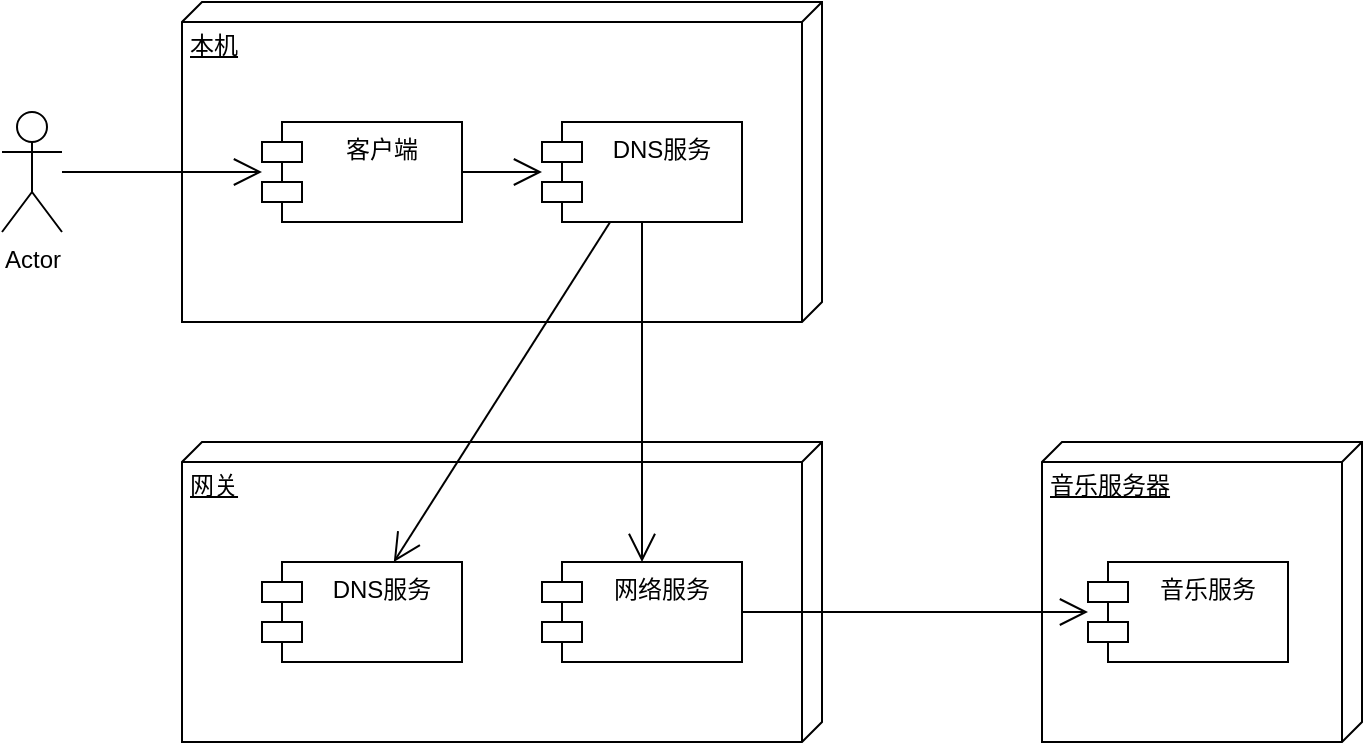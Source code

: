 <mxfile version="13.0.3" type="device" pages="4"><diagram id="9o9jfhwWnkmYgc23LDks" name="原始网络部署图"><mxGraphModel dx="2091" dy="592" grid="1" gridSize="10" guides="1" tooltips="1" connect="1" arrows="1" fold="1" page="1" pageScale="1" pageWidth="827" pageHeight="1169" math="0" shadow="0"><root><mxCell id="twjl87WKG0OPS8SOKgtM-0"/><mxCell id="twjl87WKG0OPS8SOKgtM-1" parent="twjl87WKG0OPS8SOKgtM-0"/><mxCell id="xmzAMHJGhfF-MfZQZCHK-8" value="网关" style="verticalAlign=top;align=left;spacingTop=8;spacingLeft=2;spacingRight=12;shape=cube;size=10;direction=south;fontStyle=4;html=1;" vertex="1" parent="twjl87WKG0OPS8SOKgtM-1"><mxGeometry x="50" y="350" width="320" height="150" as="geometry"/></mxCell><mxCell id="xmzAMHJGhfF-MfZQZCHK-0" value="本机" style="verticalAlign=top;align=left;spacingTop=8;spacingLeft=2;spacingRight=12;shape=cube;size=10;direction=south;fontStyle=4;html=1;" vertex="1" parent="twjl87WKG0OPS8SOKgtM-1"><mxGeometry x="50" y="130" width="320" height="160" as="geometry"/></mxCell><mxCell id="xmzAMHJGhfF-MfZQZCHK-1" value="音乐服务器" style="verticalAlign=top;align=left;spacingTop=8;spacingLeft=2;spacingRight=12;shape=cube;size=10;direction=south;fontStyle=4;html=1;" vertex="1" parent="twjl87WKG0OPS8SOKgtM-1"><mxGeometry x="480" y="350" width="160" height="150" as="geometry"/></mxCell><mxCell id="xmzAMHJGhfF-MfZQZCHK-3" value="客户端" style="shape=module;align=left;spacingLeft=20;align=center;verticalAlign=top;" vertex="1" parent="twjl87WKG0OPS8SOKgtM-1"><mxGeometry x="90" y="190" width="100" height="50" as="geometry"/></mxCell><mxCell id="xmzAMHJGhfF-MfZQZCHK-4" value="Actor" style="shape=umlActor;verticalLabelPosition=bottom;labelBackgroundColor=#ffffff;verticalAlign=top;html=1;" vertex="1" parent="twjl87WKG0OPS8SOKgtM-1"><mxGeometry x="-40" y="185" width="30" height="60" as="geometry"/></mxCell><mxCell id="xmzAMHJGhfF-MfZQZCHK-5" value="" style="endArrow=open;endFill=1;endSize=12;html=1;" edge="1" parent="twjl87WKG0OPS8SOKgtM-1" source="xmzAMHJGhfF-MfZQZCHK-4" target="xmzAMHJGhfF-MfZQZCHK-3"><mxGeometry width="160" relative="1" as="geometry"><mxPoint x="-30" y="250" as="sourcePoint"/><mxPoint x="130" y="250" as="targetPoint"/></mxGeometry></mxCell><mxCell id="xmzAMHJGhfF-MfZQZCHK-6" value="" style="endArrow=open;endFill=1;endSize=12;html=1;" edge="1" parent="twjl87WKG0OPS8SOKgtM-1" source="xmzAMHJGhfF-MfZQZCHK-3" target="xmzAMHJGhfF-MfZQZCHK-7"><mxGeometry width="160" relative="1" as="geometry"><mxPoint x="190" y="320" as="sourcePoint"/><mxPoint x="350" y="320" as="targetPoint"/></mxGeometry></mxCell><mxCell id="xmzAMHJGhfF-MfZQZCHK-7" value="DNS服务" style="shape=module;align=left;spacingLeft=20;align=center;verticalAlign=top;" vertex="1" parent="twjl87WKG0OPS8SOKgtM-1"><mxGeometry x="230" y="190" width="100" height="50" as="geometry"/></mxCell><mxCell id="xmzAMHJGhfF-MfZQZCHK-9" value="" style="endArrow=open;endFill=1;endSize=12;html=1;" edge="1" parent="twjl87WKG0OPS8SOKgtM-1" source="xmzAMHJGhfF-MfZQZCHK-7" target="xmzAMHJGhfF-MfZQZCHK-10"><mxGeometry width="160" relative="1" as="geometry"><mxPoint x="190" y="235" as="sourcePoint"/><mxPoint x="270" y="235" as="targetPoint"/></mxGeometry></mxCell><mxCell id="xmzAMHJGhfF-MfZQZCHK-10" value="DNS服务" style="shape=module;align=left;spacingLeft=20;align=center;verticalAlign=top;" vertex="1" parent="twjl87WKG0OPS8SOKgtM-1"><mxGeometry x="90" y="410" width="100" height="50" as="geometry"/></mxCell><mxCell id="xmzAMHJGhfF-MfZQZCHK-12" value="网络服务" style="shape=module;align=left;spacingLeft=20;align=center;verticalAlign=top;" vertex="1" parent="twjl87WKG0OPS8SOKgtM-1"><mxGeometry x="230" y="410" width="100" height="50" as="geometry"/></mxCell><mxCell id="xmzAMHJGhfF-MfZQZCHK-13" value="" style="endArrow=open;endFill=1;endSize=12;html=1;" edge="1" parent="twjl87WKG0OPS8SOKgtM-1" source="xmzAMHJGhfF-MfZQZCHK-7" target="xmzAMHJGhfF-MfZQZCHK-12"><mxGeometry width="160" relative="1" as="geometry"><mxPoint x="-50" y="248.902" as="sourcePoint"/><mxPoint x="90" y="238.659" as="targetPoint"/></mxGeometry></mxCell><mxCell id="xmzAMHJGhfF-MfZQZCHK-14" value="" style="endArrow=open;endFill=1;endSize=12;html=1;" edge="1" parent="twjl87WKG0OPS8SOKgtM-1" source="xmzAMHJGhfF-MfZQZCHK-12" target="xmzAMHJGhfF-MfZQZCHK-15"><mxGeometry width="160" relative="1" as="geometry"><mxPoint x="650" y="470" as="sourcePoint"/><mxPoint x="810" y="470" as="targetPoint"/></mxGeometry></mxCell><mxCell id="xmzAMHJGhfF-MfZQZCHK-15" value="音乐服务" style="shape=module;align=left;spacingLeft=20;align=center;verticalAlign=top;" vertex="1" parent="twjl87WKG0OPS8SOKgtM-1"><mxGeometry x="503" y="410" width="100" height="50" as="geometry"/></mxCell></root></mxGraphModel></diagram><diagram id="ROgoBb9tI6NdT229w4j7" name="原始请求时序图"><mxGraphModel dx="1264" dy="592" grid="1" gridSize="10" guides="1" tooltips="1" connect="1" arrows="1" fold="1" page="1" pageScale="1" pageWidth="827" pageHeight="1169" math="0" shadow="0"><root><mxCell id="Sk7pUmoOC1R1eG9f7Bu6-0"/><mxCell id="Sk7pUmoOC1R1eG9f7Bu6-1" parent="Sk7pUmoOC1R1eG9f7Bu6-0"/><mxCell id="_-208cdfAovQlLnVEWwm-0" value="" style="shape=umlLifeline;participant=umlActor;perimeter=lifelinePerimeter;whiteSpace=wrap;html=1;container=1;collapsible=0;recursiveResize=0;verticalAlign=top;spacingTop=36;labelBackgroundColor=#ffffff;outlineConnect=0;" vertex="1" parent="Sk7pUmoOC1R1eG9f7Bu6-1"><mxGeometry x="80" y="60" width="20" height="300" as="geometry"/></mxCell><mxCell id="_-208cdfAovQlLnVEWwm-2" value="" style="html=1;points=[];perimeter=orthogonalPerimeter;" vertex="1" parent="_-208cdfAovQlLnVEWwm-0"><mxGeometry x="5" y="70" width="10" height="180" as="geometry"/></mxCell><mxCell id="_-208cdfAovQlLnVEWwm-1" value="" style="shape=umlLifeline;participant=umlBoundary;perimeter=lifelinePerimeter;whiteSpace=wrap;html=1;container=1;collapsible=0;recursiveResize=0;verticalAlign=top;spacingTop=36;labelBackgroundColor=#ffffff;outlineConnect=0;" vertex="1" parent="Sk7pUmoOC1R1eG9f7Bu6-1"><mxGeometry x="180" y="60" width="50" height="300" as="geometry"/></mxCell><mxCell id="_-208cdfAovQlLnVEWwm-3" value="" style="html=1;points=[];perimeter=orthogonalPerimeter;" vertex="1" parent="_-208cdfAovQlLnVEWwm-1"><mxGeometry x="20" y="80" width="10" height="170" as="geometry"/></mxCell><mxCell id="_-208cdfAovQlLnVEWwm-6" value="发送请求" style="html=1;verticalAlign=bottom;endArrow=block;" edge="1" parent="Sk7pUmoOC1R1eG9f7Bu6-1" source="_-208cdfAovQlLnVEWwm-2" target="_-208cdfAovQlLnVEWwm-3"><mxGeometry width="80" relative="1" as="geometry"><mxPoint x="120" y="160" as="sourcePoint"/><mxPoint x="200" y="160" as="targetPoint"/><Array as="points"><mxPoint x="150" y="150"/></Array></mxGeometry></mxCell><mxCell id="xDCRt3Upn8ulLk0hNeMr-0" value="客户端" style="text;html=1;align=center;verticalAlign=middle;resizable=0;points=[];autosize=1;" vertex="1" parent="Sk7pUmoOC1R1eG9f7Bu6-1"><mxGeometry x="183" y="35" width="50" height="20" as="geometry"/></mxCell><mxCell id="lU82jlqM3yS9IdZ4BkWd-0" value="本地&lt;br&gt;DNS" style="shape=umlLifeline;perimeter=lifelinePerimeter;whiteSpace=wrap;html=1;container=1;collapsible=0;recursiveResize=0;outlineConnect=0;" vertex="1" parent="Sk7pUmoOC1R1eG9f7Bu6-1"><mxGeometry x="290" y="55" width="100" height="300" as="geometry"/></mxCell><mxCell id="hxIweql_tmgARLU9tiAw-1" value="" style="html=1;points=[];perimeter=orthogonalPerimeter;" vertex="1" parent="lU82jlqM3yS9IdZ4BkWd-0"><mxGeometry x="45" y="95" width="10" height="155" as="geometry"/></mxCell><mxCell id="lU82jlqM3yS9IdZ4BkWd-1" value="网关&lt;br&gt;DNS" style="shape=umlLifeline;perimeter=lifelinePerimeter;whiteSpace=wrap;html=1;container=1;collapsible=0;recursiveResize=0;outlineConnect=0;" vertex="1" parent="Sk7pUmoOC1R1eG9f7Bu6-1"><mxGeometry x="460" y="55" width="100" height="300" as="geometry"/></mxCell><mxCell id="hxIweql_tmgARLU9tiAw-6" value="" style="html=1;points=[];perimeter=orthogonalPerimeter;" vertex="1" parent="lU82jlqM3yS9IdZ4BkWd-1"><mxGeometry x="45" y="95" width="10" height="45" as="geometry"/></mxCell><mxCell id="InwYAW0oxkmNOpWpYotr-0" value="网络服务" style="shape=umlLifeline;perimeter=lifelinePerimeter;whiteSpace=wrap;html=1;container=1;collapsible=0;recursiveResize=0;outlineConnect=0;" vertex="1" parent="Sk7pUmoOC1R1eG9f7Bu6-1"><mxGeometry x="630" y="55" width="100" height="300" as="geometry"/></mxCell><mxCell id="G0t7vvSphsiW-78YBbr0-2" value="" style="html=1;points=[];perimeter=orthogonalPerimeter;" vertex="1" parent="InwYAW0oxkmNOpWpYotr-0"><mxGeometry x="45" y="190" width="10" height="40" as="geometry"/></mxCell><mxCell id="hxIweql_tmgARLU9tiAw-0" value="音乐服务" style="shape=umlLifeline;perimeter=lifelinePerimeter;whiteSpace=wrap;html=1;container=1;collapsible=0;recursiveResize=0;outlineConnect=0;" vertex="1" parent="Sk7pUmoOC1R1eG9f7Bu6-1"><mxGeometry x="800" y="55" width="100" height="300" as="geometry"/></mxCell><mxCell id="G0t7vvSphsiW-78YBbr0-4" value="" style="html=1;points=[];perimeter=orthogonalPerimeter;" vertex="1" parent="hxIweql_tmgARLU9tiAw-0"><mxGeometry x="45" y="190" width="10" height="40" as="geometry"/></mxCell><mxCell id="hxIweql_tmgARLU9tiAw-2" value="发送请求" style="html=1;verticalAlign=bottom;endArrow=block;entryX=0;entryY=0;" edge="1" target="hxIweql_tmgARLU9tiAw-1" parent="Sk7pUmoOC1R1eG9f7Bu6-1" source="_-208cdfAovQlLnVEWwm-3"><mxGeometry relative="1" as="geometry"><mxPoint x="265" y="150" as="sourcePoint"/></mxGeometry></mxCell><mxCell id="hxIweql_tmgARLU9tiAw-3" value="return" style="html=1;verticalAlign=bottom;endArrow=open;dashed=1;endSize=8;" edge="1" source="hxIweql_tmgARLU9tiAw-1" parent="Sk7pUmoOC1R1eG9f7Bu6-1" target="_-208cdfAovQlLnVEWwm-3"><mxGeometry relative="1" as="geometry"><mxPoint x="265" y="226" as="targetPoint"/><mxPoint x="335" y="297" as="sourcePoint"/><Array as="points"><mxPoint x="270" y="280"/></Array></mxGeometry></mxCell><mxCell id="hxIweql_tmgARLU9tiAw-5" value="解析域名" style="html=1;verticalAlign=bottom;endArrow=block;" edge="1" parent="Sk7pUmoOC1R1eG9f7Bu6-1" source="hxIweql_tmgARLU9tiAw-1" target="hxIweql_tmgARLU9tiAw-6"><mxGeometry width="80" relative="1" as="geometry"><mxPoint x="360" y="170" as="sourcePoint"/><mxPoint x="440" y="170" as="targetPoint"/><Array as="points"><mxPoint x="430" y="160"/></Array></mxGeometry></mxCell><mxCell id="G0t7vvSphsiW-78YBbr0-0" value="返回域名对应IP" style="html=1;verticalAlign=bottom;endArrow=open;dashed=1;endSize=8;" edge="1" parent="Sk7pUmoOC1R1eG9f7Bu6-1" source="hxIweql_tmgARLU9tiAw-6" target="hxIweql_tmgARLU9tiAw-1"><mxGeometry relative="1" as="geometry"><mxPoint x="480" y="240" as="sourcePoint"/><mxPoint x="400" y="240" as="targetPoint"/><Array as="points"><mxPoint x="410" y="190"/></Array></mxGeometry></mxCell><mxCell id="G0t7vvSphsiW-78YBbr0-1" value="发送请求" style="html=1;verticalAlign=bottom;endArrow=block;" edge="1" parent="Sk7pUmoOC1R1eG9f7Bu6-1" source="hxIweql_tmgARLU9tiAw-1" target="G0t7vvSphsiW-78YBbr0-2"><mxGeometry width="80" relative="1" as="geometry"><mxPoint x="390" y="240" as="sourcePoint"/><mxPoint x="470" y="240" as="targetPoint"/><Array as="points"><mxPoint x="510" y="260"/></Array></mxGeometry></mxCell><mxCell id="G0t7vvSphsiW-78YBbr0-3" value="发送请求" style="html=1;verticalAlign=bottom;endArrow=block;" edge="1" parent="Sk7pUmoOC1R1eG9f7Bu6-1" source="G0t7vvSphsiW-78YBbr0-2" target="G0t7vvSphsiW-78YBbr0-4"><mxGeometry width="80" relative="1" as="geometry"><mxPoint x="355" y="237.5" as="sourcePoint"/><mxPoint x="850" y="243" as="targetPoint"/><Array as="points"><mxPoint x="760" y="260"/></Array></mxGeometry></mxCell><mxCell id="G0t7vvSphsiW-78YBbr0-6" value="return" style="html=1;verticalAlign=bottom;endArrow=open;dashed=1;endSize=8;exitX=0;exitY=0.95;" edge="1" source="G0t7vvSphsiW-78YBbr0-4" parent="Sk7pUmoOC1R1eG9f7Bu6-1" target="G0t7vvSphsiW-78YBbr0-2"><mxGeometry relative="1" as="geometry"><mxPoint x="775" y="336" as="targetPoint"/></mxGeometry></mxCell><mxCell id="G0t7vvSphsiW-78YBbr0-7" value="return" style="html=1;verticalAlign=bottom;endArrow=open;dashed=1;endSize=8;" edge="1" parent="Sk7pUmoOC1R1eG9f7Bu6-1" source="G0t7vvSphsiW-78YBbr0-2" target="hxIweql_tmgARLU9tiAw-1"><mxGeometry relative="1" as="geometry"><mxPoint x="695" y="291.75" as="targetPoint"/><mxPoint x="855" y="291.75" as="sourcePoint"/><Array as="points"><mxPoint x="500" y="280"/></Array></mxGeometry></mxCell><mxCell id="G0t7vvSphsiW-78YBbr0-8" value="return" style="html=1;verticalAlign=bottom;endArrow=open;dashed=1;endSize=8;" edge="1" parent="Sk7pUmoOC1R1eG9f7Bu6-1" source="_-208cdfAovQlLnVEWwm-3" target="_-208cdfAovQlLnVEWwm-2"><mxGeometry relative="1" as="geometry"><mxPoint x="90" y="280" as="targetPoint"/><mxPoint x="215" y="280" as="sourcePoint"/><Array as="points"><mxPoint x="150" y="280"/></Array></mxGeometry></mxCell><mxCell id="txDs4umEgJM5UzYCGwZU-1" value="缓存解析结果" style="edgeStyle=orthogonalEdgeStyle;html=1;align=left;spacingLeft=2;endArrow=block;rounded=0;entryX=1;entryY=0;" edge="1" parent="Sk7pUmoOC1R1eG9f7Bu6-1"><mxGeometry relative="1" as="geometry"><mxPoint x="345" y="220" as="sourcePoint"/><Array as="points"><mxPoint x="365" y="220"/></Array><mxPoint x="345" y="240" as="targetPoint"/></mxGeometry></mxCell></root></mxGraphModel></diagram><diagram id="_-HO708ydK-FQtIxOHgZ" name="第一次调整网络部署图"><mxGraphModel dx="2091" dy="592" grid="1" gridSize="10" guides="1" tooltips="1" connect="1" arrows="1" fold="1" page="1" pageScale="1" pageWidth="827" pageHeight="1169" math="0" shadow="0"><root><mxCell id="0"/><mxCell id="1" parent="0"/><mxCell id="2MEaYKwWRH3qDIE5bukt-3" value="远程服务器" style="verticalAlign=top;align=left;spacingTop=8;spacingLeft=2;spacingRight=12;shape=cube;size=10;direction=south;fontStyle=4;html=1;" vertex="1" parent="1"><mxGeometry x="450" y="350" width="170" height="150" as="geometry"/></mxCell><mxCell id="7mEhwuLE-A9Hz2xUx4vQ-1" value="网关" style="verticalAlign=top;align=left;spacingTop=8;spacingLeft=2;spacingRight=12;shape=cube;size=10;direction=south;fontStyle=4;html=1;" vertex="1" parent="1"><mxGeometry x="50" y="350" width="320" height="150" as="geometry"/></mxCell><mxCell id="7mEhwuLE-A9Hz2xUx4vQ-2" value="本机" style="verticalAlign=top;align=left;spacingTop=8;spacingLeft=2;spacingRight=12;shape=cube;size=10;direction=south;fontStyle=4;html=1;" vertex="1" parent="1"><mxGeometry x="50" y="130" width="320" height="160" as="geometry"/></mxCell><mxCell id="7mEhwuLE-A9Hz2xUx4vQ-3" value="音乐服务器" style="verticalAlign=top;align=left;spacingTop=8;spacingLeft=2;spacingRight=12;shape=cube;size=10;direction=south;fontStyle=4;html=1;" vertex="1" parent="1"><mxGeometry x="450" y="130" width="160" height="150" as="geometry"/></mxCell><mxCell id="7mEhwuLE-A9Hz2xUx4vQ-4" value="客户端" style="shape=module;align=left;spacingLeft=20;align=center;verticalAlign=top;" vertex="1" parent="1"><mxGeometry x="90" y="190" width="100" height="50" as="geometry"/></mxCell><mxCell id="7mEhwuLE-A9Hz2xUx4vQ-5" value="Actor" style="shape=umlActor;verticalLabelPosition=bottom;labelBackgroundColor=#ffffff;verticalAlign=top;html=1;" vertex="1" parent="1"><mxGeometry x="-40" y="185" width="30" height="60" as="geometry"/></mxCell><mxCell id="7mEhwuLE-A9Hz2xUx4vQ-6" value="" style="endArrow=open;endFill=1;endSize=12;html=1;" edge="1" parent="1" source="7mEhwuLE-A9Hz2xUx4vQ-5" target="7mEhwuLE-A9Hz2xUx4vQ-4"><mxGeometry width="160" relative="1" as="geometry"><mxPoint x="-30" y="250" as="sourcePoint"/><mxPoint x="130" y="250" as="targetPoint"/></mxGeometry></mxCell><mxCell id="7mEhwuLE-A9Hz2xUx4vQ-7" value="" style="endArrow=open;endFill=1;endSize=12;html=1;" edge="1" parent="1" source="7mEhwuLE-A9Hz2xUx4vQ-4" target="7mEhwuLE-A9Hz2xUx4vQ-8"><mxGeometry width="160" relative="1" as="geometry"><mxPoint x="190" y="320" as="sourcePoint"/><mxPoint x="350" y="320" as="targetPoint"/></mxGeometry></mxCell><mxCell id="7mEhwuLE-A9Hz2xUx4vQ-8" value="DNS服务" style="shape=module;align=left;spacingLeft=20;align=center;verticalAlign=top;" vertex="1" parent="1"><mxGeometry x="230" y="190" width="100" height="50" as="geometry"/></mxCell><mxCell id="7mEhwuLE-A9Hz2xUx4vQ-10" value="DNS服务" style="shape=module;align=left;spacingLeft=20;align=center;verticalAlign=top;" vertex="1" parent="1"><mxGeometry x="90" y="410" width="100" height="50" as="geometry"/></mxCell><mxCell id="7mEhwuLE-A9Hz2xUx4vQ-11" value="网络服务" style="shape=module;align=left;spacingLeft=20;align=center;verticalAlign=top;" vertex="1" parent="1"><mxGeometry x="230" y="410" width="100" height="50" as="geometry"/></mxCell><mxCell id="7mEhwuLE-A9Hz2xUx4vQ-12" value="" style="endArrow=open;endFill=1;endSize=12;html=1;" edge="1" parent="1" source="7mEhwuLE-A9Hz2xUx4vQ-8" target="7mEhwuLE-A9Hz2xUx4vQ-11"><mxGeometry width="160" relative="1" as="geometry"><mxPoint x="-50" y="248.902" as="sourcePoint"/><mxPoint x="90" y="238.659" as="targetPoint"/></mxGeometry></mxCell><mxCell id="7mEhwuLE-A9Hz2xUx4vQ-13" value="" style="endArrow=open;endFill=1;endSize=12;html=1;" edge="1" parent="1" source="7mEhwuLE-A9Hz2xUx4vQ-11" target="7mEhwuLE-A9Hz2xUx4vQ-15"><mxGeometry width="160" relative="1" as="geometry"><mxPoint x="650" y="470" as="sourcePoint"/><mxPoint x="810" y="470" as="targetPoint"/></mxGeometry></mxCell><mxCell id="7mEhwuLE-A9Hz2xUx4vQ-14" value="音乐服务" style="shape=module;align=left;spacingLeft=20;align=center;verticalAlign=top;" vertex="1" parent="1"><mxGeometry x="473" y="190" width="100" height="50" as="geometry"/></mxCell><mxCell id="7mEhwuLE-A9Hz2xUx4vQ-15" value="nginx" style="shape=module;align=left;spacingLeft=20;align=center;verticalAlign=top;" vertex="1" parent="1"><mxGeometry x="473" y="410" width="100" height="50" as="geometry"/></mxCell><mxCell id="7mEhwuLE-A9Hz2xUx4vQ-17" value="" style="endArrow=open;endFill=1;endSize=12;html=1;" edge="1" parent="1" source="7mEhwuLE-A9Hz2xUx4vQ-15" target="7mEhwuLE-A9Hz2xUx4vQ-14"><mxGeometry width="160" relative="1" as="geometry"><mxPoint x="340" y="445" as="sourcePoint"/><mxPoint x="490" y="445" as="targetPoint"/></mxGeometry></mxCell></root></mxGraphModel></diagram><diagram id="w1KyY1a7gtc5W-yUXD1b" name="第二次调整网络部署图"><mxGraphModel dx="2091" dy="592" grid="1" gridSize="10" guides="1" tooltips="1" connect="1" arrows="1" fold="1" page="1" pageScale="1" pageWidth="827" pageHeight="1169" math="0" shadow="0"><root><mxCell id="8oYtS5gAdUHA1_iSVKcY-0"/><mxCell id="8oYtS5gAdUHA1_iSVKcY-1" parent="8oYtS5gAdUHA1_iSVKcY-0"/><mxCell id="8oYtS5gAdUHA1_iSVKcY-2" value="远程服务器" style="verticalAlign=top;align=left;spacingTop=8;spacingLeft=2;spacingRight=12;shape=cube;size=10;direction=south;fontStyle=4;html=1;" vertex="1" parent="8oYtS5gAdUHA1_iSVKcY-1"><mxGeometry x="450" y="350" width="170" height="150" as="geometry"/></mxCell><mxCell id="8oYtS5gAdUHA1_iSVKcY-3" value="网关" style="verticalAlign=top;align=left;spacingTop=8;spacingLeft=2;spacingRight=12;shape=cube;size=10;direction=south;fontStyle=4;html=1;" vertex="1" parent="8oYtS5gAdUHA1_iSVKcY-1"><mxGeometry x="50" y="350" width="320" height="150" as="geometry"/></mxCell><mxCell id="8oYtS5gAdUHA1_iSVKcY-4" value="本机" style="verticalAlign=top;align=left;spacingTop=8;spacingLeft=2;spacingRight=12;shape=cube;size=10;direction=south;fontStyle=4;html=1;" vertex="1" parent="8oYtS5gAdUHA1_iSVKcY-1"><mxGeometry x="50" y="130" width="320" height="160" as="geometry"/></mxCell><mxCell id="8oYtS5gAdUHA1_iSVKcY-5" value="音乐服务器" style="verticalAlign=top;align=left;spacingTop=8;spacingLeft=2;spacingRight=12;shape=cube;size=10;direction=south;fontStyle=4;html=1;" vertex="1" parent="8oYtS5gAdUHA1_iSVKcY-1"><mxGeometry x="450" y="130" width="160" height="150" as="geometry"/></mxCell><mxCell id="8oYtS5gAdUHA1_iSVKcY-6" value="客户端" style="shape=module;align=left;spacingLeft=20;align=center;verticalAlign=top;" vertex="1" parent="8oYtS5gAdUHA1_iSVKcY-1"><mxGeometry x="90" y="190" width="100" height="50" as="geometry"/></mxCell><mxCell id="8oYtS5gAdUHA1_iSVKcY-7" value="Actor" style="shape=umlActor;verticalLabelPosition=bottom;labelBackgroundColor=#ffffff;verticalAlign=top;html=1;" vertex="1" parent="8oYtS5gAdUHA1_iSVKcY-1"><mxGeometry x="-40" y="185" width="30" height="60" as="geometry"/></mxCell><mxCell id="8oYtS5gAdUHA1_iSVKcY-8" value="" style="endArrow=open;endFill=1;endSize=12;html=1;" edge="1" parent="8oYtS5gAdUHA1_iSVKcY-1" source="8oYtS5gAdUHA1_iSVKcY-7" target="8oYtS5gAdUHA1_iSVKcY-6"><mxGeometry width="160" relative="1" as="geometry"><mxPoint x="-30" y="250" as="sourcePoint"/><mxPoint x="130" y="250" as="targetPoint"/></mxGeometry></mxCell><mxCell id="8oYtS5gAdUHA1_iSVKcY-9" value="" style="endArrow=open;endFill=1;endSize=12;html=1;" edge="1" parent="8oYtS5gAdUHA1_iSVKcY-1" source="8oYtS5gAdUHA1_iSVKcY-6" target="8oYtS5gAdUHA1_iSVKcY-10"><mxGeometry width="160" relative="1" as="geometry"><mxPoint x="190" y="320" as="sourcePoint"/><mxPoint x="350" y="320" as="targetPoint"/></mxGeometry></mxCell><mxCell id="8oYtS5gAdUHA1_iSVKcY-10" value="DNS服务" style="shape=module;align=left;spacingLeft=20;align=center;verticalAlign=top;" vertex="1" parent="8oYtS5gAdUHA1_iSVKcY-1"><mxGeometry x="230" y="150" width="100" height="50" as="geometry"/></mxCell><mxCell id="8oYtS5gAdUHA1_iSVKcY-11" value="DNS服务" style="shape=module;align=left;spacingLeft=20;align=center;verticalAlign=top;" vertex="1" parent="8oYtS5gAdUHA1_iSVKcY-1"><mxGeometry x="90" y="410" width="100" height="50" as="geometry"/></mxCell><mxCell id="8oYtS5gAdUHA1_iSVKcY-12" value="网络服务" style="shape=module;align=left;spacingLeft=20;align=center;verticalAlign=top;" vertex="1" parent="8oYtS5gAdUHA1_iSVKcY-1"><mxGeometry x="230" y="410" width="100" height="50" as="geometry"/></mxCell><mxCell id="8oYtS5gAdUHA1_iSVKcY-13" value="" style="endArrow=open;endFill=1;endSize=12;html=1;" edge="1" parent="8oYtS5gAdUHA1_iSVKcY-1" source="8oYtS5gAdUHA1_iSVKcY-18" target="8oYtS5gAdUHA1_iSVKcY-12"><mxGeometry width="160" relative="1" as="geometry"><mxPoint x="-50" y="248.902" as="sourcePoint"/><mxPoint x="90" y="238.659" as="targetPoint"/></mxGeometry></mxCell><mxCell id="8oYtS5gAdUHA1_iSVKcY-14" value="" style="endArrow=open;endFill=1;endSize=12;html=1;" edge="1" parent="8oYtS5gAdUHA1_iSVKcY-1" source="8oYtS5gAdUHA1_iSVKcY-12" target="8oYtS5gAdUHA1_iSVKcY-16"><mxGeometry width="160" relative="1" as="geometry"><mxPoint x="650" y="470" as="sourcePoint"/><mxPoint x="810" y="470" as="targetPoint"/></mxGeometry></mxCell><mxCell id="8oYtS5gAdUHA1_iSVKcY-15" value="音乐服务" style="shape=module;align=left;spacingLeft=20;align=center;verticalAlign=top;" vertex="1" parent="8oYtS5gAdUHA1_iSVKcY-1"><mxGeometry x="473" y="190" width="100" height="50" as="geometry"/></mxCell><mxCell id="8oYtS5gAdUHA1_iSVKcY-16" value="nginx" style="shape=module;align=left;spacingLeft=20;align=center;verticalAlign=top;" vertex="1" parent="8oYtS5gAdUHA1_iSVKcY-1"><mxGeometry x="473" y="410" width="100" height="50" as="geometry"/></mxCell><mxCell id="8oYtS5gAdUHA1_iSVKcY-17" value="" style="endArrow=open;endFill=1;endSize=12;html=1;" edge="1" parent="8oYtS5gAdUHA1_iSVKcY-1" source="8oYtS5gAdUHA1_iSVKcY-16" target="8oYtS5gAdUHA1_iSVKcY-15"><mxGeometry width="160" relative="1" as="geometry"><mxPoint x="340" y="445" as="sourcePoint"/><mxPoint x="490" y="445" as="targetPoint"/></mxGeometry></mxCell><mxCell id="8oYtS5gAdUHA1_iSVKcY-18" value="nginx" style="shape=module;align=left;spacingLeft=20;align=center;verticalAlign=top;" vertex="1" parent="8oYtS5gAdUHA1_iSVKcY-1"><mxGeometry x="230" y="230" width="100" height="50" as="geometry"/></mxCell><mxCell id="8oYtS5gAdUHA1_iSVKcY-19" value="" style="endArrow=open;endFill=1;endSize=12;html=1;" edge="1" parent="8oYtS5gAdUHA1_iSVKcY-1" source="8oYtS5gAdUHA1_iSVKcY-10" target="8oYtS5gAdUHA1_iSVKcY-18"><mxGeometry width="160" relative="1" as="geometry"><mxPoint x="290" y="310" as="sourcePoint"/><mxPoint x="290" y="420" as="targetPoint"/></mxGeometry></mxCell></root></mxGraphModel></diagram></mxfile>